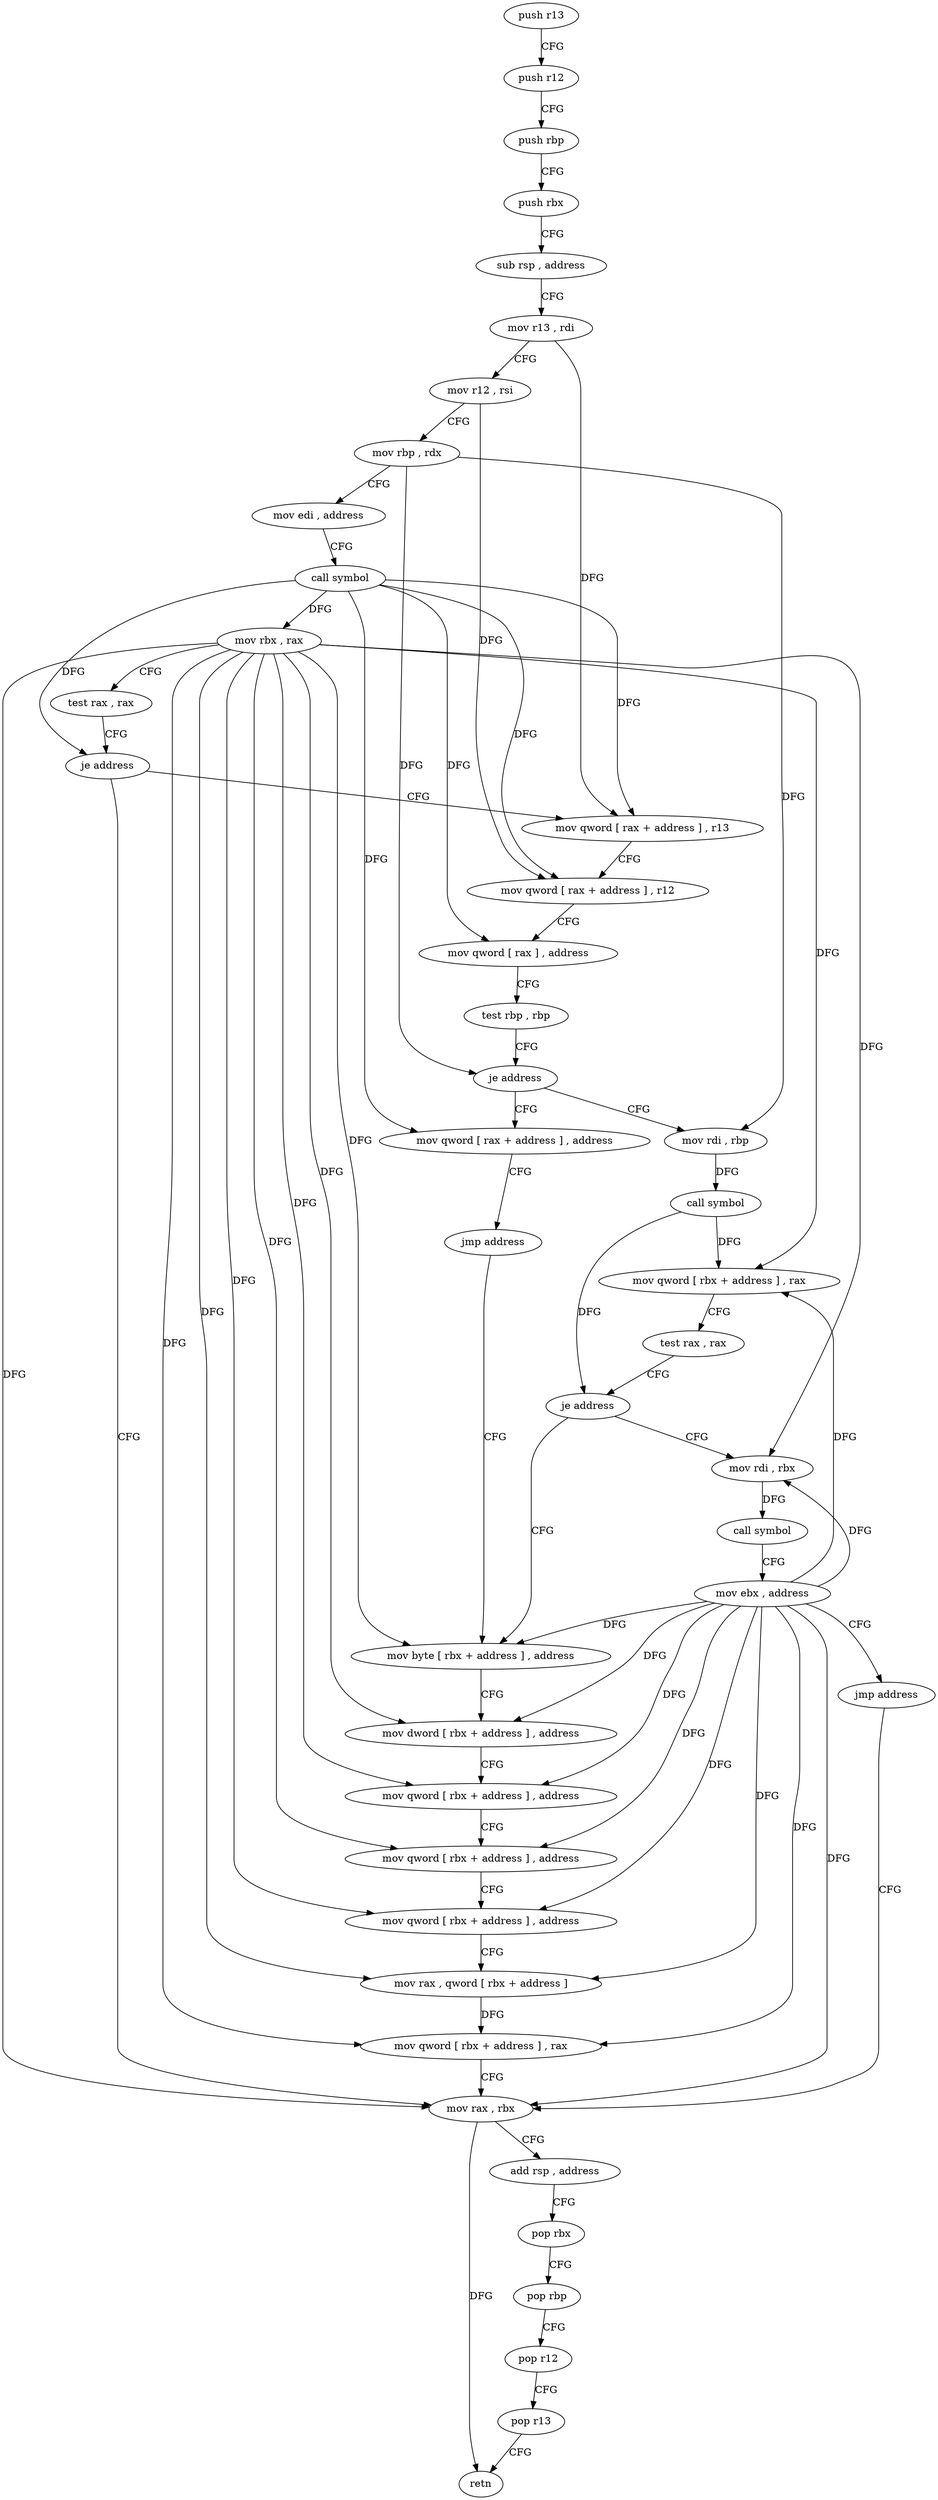 digraph "func" {
"103816" [label = "push r13" ]
"103818" [label = "push r12" ]
"103820" [label = "push rbp" ]
"103821" [label = "push rbx" ]
"103822" [label = "sub rsp , address" ]
"103826" [label = "mov r13 , rdi" ]
"103829" [label = "mov r12 , rsi" ]
"103832" [label = "mov rbp , rdx" ]
"103835" [label = "mov edi , address" ]
"103840" [label = "call symbol" ]
"103845" [label = "mov rbx , rax" ]
"103848" [label = "test rax , rax" ]
"103851" [label = "je address" ]
"103933" [label = "mov rax , rbx" ]
"103853" [label = "mov qword [ rax + address ] , r13" ]
"103936" [label = "add rsp , address" ]
"103940" [label = "pop rbx" ]
"103941" [label = "pop rbp" ]
"103942" [label = "pop r12" ]
"103944" [label = "pop r13" ]
"103946" [label = "retn" ]
"103857" [label = "mov qword [ rax + address ] , r12" ]
"103861" [label = "mov qword [ rax ] , address" ]
"103868" [label = "test rbp , rbp" ]
"103871" [label = "je address" ]
"103947" [label = "mov qword [ rax + address ] , address" ]
"103873" [label = "mov rdi , rbp" ]
"103955" [label = "jmp address" ]
"103890" [label = "mov byte [ rbx + address ] , address" ]
"103876" [label = "call symbol" ]
"103881" [label = "mov qword [ rbx + address ] , rax" ]
"103885" [label = "test rax , rax" ]
"103888" [label = "je address" ]
"103957" [label = "mov rdi , rbx" ]
"103894" [label = "mov dword [ rbx + address ] , address" ]
"103901" [label = "mov qword [ rbx + address ] , address" ]
"103909" [label = "mov qword [ rbx + address ] , address" ]
"103917" [label = "mov qword [ rbx + address ] , address" ]
"103925" [label = "mov rax , qword [ rbx + address ]" ]
"103929" [label = "mov qword [ rbx + address ] , rax" ]
"103960" [label = "call symbol" ]
"103965" [label = "mov ebx , address" ]
"103970" [label = "jmp address" ]
"103816" -> "103818" [ label = "CFG" ]
"103818" -> "103820" [ label = "CFG" ]
"103820" -> "103821" [ label = "CFG" ]
"103821" -> "103822" [ label = "CFG" ]
"103822" -> "103826" [ label = "CFG" ]
"103826" -> "103829" [ label = "CFG" ]
"103826" -> "103853" [ label = "DFG" ]
"103829" -> "103832" [ label = "CFG" ]
"103829" -> "103857" [ label = "DFG" ]
"103832" -> "103835" [ label = "CFG" ]
"103832" -> "103871" [ label = "DFG" ]
"103832" -> "103873" [ label = "DFG" ]
"103835" -> "103840" [ label = "CFG" ]
"103840" -> "103845" [ label = "DFG" ]
"103840" -> "103851" [ label = "DFG" ]
"103840" -> "103853" [ label = "DFG" ]
"103840" -> "103857" [ label = "DFG" ]
"103840" -> "103861" [ label = "DFG" ]
"103840" -> "103947" [ label = "DFG" ]
"103845" -> "103848" [ label = "CFG" ]
"103845" -> "103933" [ label = "DFG" ]
"103845" -> "103881" [ label = "DFG" ]
"103845" -> "103890" [ label = "DFG" ]
"103845" -> "103894" [ label = "DFG" ]
"103845" -> "103901" [ label = "DFG" ]
"103845" -> "103909" [ label = "DFG" ]
"103845" -> "103917" [ label = "DFG" ]
"103845" -> "103925" [ label = "DFG" ]
"103845" -> "103929" [ label = "DFG" ]
"103845" -> "103957" [ label = "DFG" ]
"103848" -> "103851" [ label = "CFG" ]
"103851" -> "103933" [ label = "CFG" ]
"103851" -> "103853" [ label = "CFG" ]
"103933" -> "103936" [ label = "CFG" ]
"103933" -> "103946" [ label = "DFG" ]
"103853" -> "103857" [ label = "CFG" ]
"103936" -> "103940" [ label = "CFG" ]
"103940" -> "103941" [ label = "CFG" ]
"103941" -> "103942" [ label = "CFG" ]
"103942" -> "103944" [ label = "CFG" ]
"103944" -> "103946" [ label = "CFG" ]
"103857" -> "103861" [ label = "CFG" ]
"103861" -> "103868" [ label = "CFG" ]
"103868" -> "103871" [ label = "CFG" ]
"103871" -> "103947" [ label = "CFG" ]
"103871" -> "103873" [ label = "CFG" ]
"103947" -> "103955" [ label = "CFG" ]
"103873" -> "103876" [ label = "DFG" ]
"103955" -> "103890" [ label = "CFG" ]
"103890" -> "103894" [ label = "CFG" ]
"103876" -> "103881" [ label = "DFG" ]
"103876" -> "103888" [ label = "DFG" ]
"103881" -> "103885" [ label = "CFG" ]
"103885" -> "103888" [ label = "CFG" ]
"103888" -> "103957" [ label = "CFG" ]
"103888" -> "103890" [ label = "CFG" ]
"103957" -> "103960" [ label = "DFG" ]
"103894" -> "103901" [ label = "CFG" ]
"103901" -> "103909" [ label = "CFG" ]
"103909" -> "103917" [ label = "CFG" ]
"103917" -> "103925" [ label = "CFG" ]
"103925" -> "103929" [ label = "DFG" ]
"103929" -> "103933" [ label = "CFG" ]
"103960" -> "103965" [ label = "CFG" ]
"103965" -> "103970" [ label = "CFG" ]
"103965" -> "103933" [ label = "DFG" ]
"103965" -> "103890" [ label = "DFG" ]
"103965" -> "103894" [ label = "DFG" ]
"103965" -> "103901" [ label = "DFG" ]
"103965" -> "103909" [ label = "DFG" ]
"103965" -> "103917" [ label = "DFG" ]
"103965" -> "103925" [ label = "DFG" ]
"103965" -> "103957" [ label = "DFG" ]
"103965" -> "103881" [ label = "DFG" ]
"103965" -> "103929" [ label = "DFG" ]
"103970" -> "103933" [ label = "CFG" ]
}
